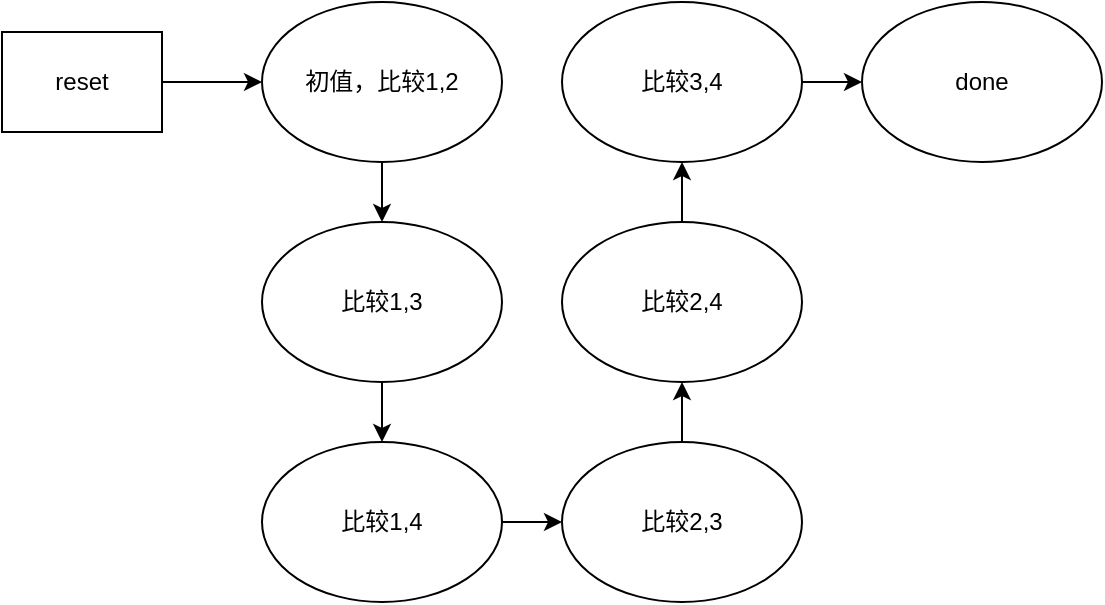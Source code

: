 <mxfile version="12.9.13" type="device"><diagram id="JisM5KyxNfxSpzrwSlw5" name="Page-1"><mxGraphModel dx="980" dy="577" grid="1" gridSize="10" guides="1" tooltips="1" connect="1" arrows="1" fold="1" page="1" pageScale="1" pageWidth="850" pageHeight="1100" math="0" shadow="0"><root><mxCell id="0"/><mxCell id="1" parent="0"/><mxCell id="ACmF_H8I6GKf1W7W1_um-7" style="edgeStyle=orthogonalEdgeStyle;rounded=0;orthogonalLoop=1;jettySize=auto;html=1;exitX=0.5;exitY=1;exitDx=0;exitDy=0;entryX=0.5;entryY=0;entryDx=0;entryDy=0;" edge="1" parent="1" source="ACmF_H8I6GKf1W7W1_um-1" target="ACmF_H8I6GKf1W7W1_um-3"><mxGeometry relative="1" as="geometry"/></mxCell><mxCell id="ACmF_H8I6GKf1W7W1_um-1" value="初值，比较1,2" style="ellipse;whiteSpace=wrap;html=1;" vertex="1" parent="1"><mxGeometry x="190" y="130" width="120" height="80" as="geometry"/></mxCell><mxCell id="ACmF_H8I6GKf1W7W1_um-8" style="edgeStyle=orthogonalEdgeStyle;rounded=0;orthogonalLoop=1;jettySize=auto;html=1;exitX=0.5;exitY=1;exitDx=0;exitDy=0;entryX=0.5;entryY=0;entryDx=0;entryDy=0;" edge="1" parent="1" source="ACmF_H8I6GKf1W7W1_um-3" target="ACmF_H8I6GKf1W7W1_um-4"><mxGeometry relative="1" as="geometry"/></mxCell><mxCell id="ACmF_H8I6GKf1W7W1_um-3" value="比较1,3" style="ellipse;whiteSpace=wrap;html=1;" vertex="1" parent="1"><mxGeometry x="190" y="240" width="120" height="80" as="geometry"/></mxCell><mxCell id="ACmF_H8I6GKf1W7W1_um-13" style="edgeStyle=orthogonalEdgeStyle;rounded=0;orthogonalLoop=1;jettySize=auto;html=1;exitX=1;exitY=0.5;exitDx=0;exitDy=0;entryX=0;entryY=0.5;entryDx=0;entryDy=0;" edge="1" parent="1" source="ACmF_H8I6GKf1W7W1_um-4" target="ACmF_H8I6GKf1W7W1_um-5"><mxGeometry relative="1" as="geometry"/></mxCell><mxCell id="ACmF_H8I6GKf1W7W1_um-4" value="比较1,4" style="ellipse;whiteSpace=wrap;html=1;" vertex="1" parent="1"><mxGeometry x="190" y="350" width="120" height="80" as="geometry"/></mxCell><mxCell id="ACmF_H8I6GKf1W7W1_um-14" style="edgeStyle=orthogonalEdgeStyle;rounded=0;orthogonalLoop=1;jettySize=auto;html=1;exitX=0.5;exitY=0;exitDx=0;exitDy=0;entryX=0.5;entryY=1;entryDx=0;entryDy=0;" edge="1" parent="1" source="ACmF_H8I6GKf1W7W1_um-5" target="ACmF_H8I6GKf1W7W1_um-6"><mxGeometry relative="1" as="geometry"/></mxCell><mxCell id="ACmF_H8I6GKf1W7W1_um-5" value="比较2,3" style="ellipse;whiteSpace=wrap;html=1;" vertex="1" parent="1"><mxGeometry x="340" y="350" width="120" height="80" as="geometry"/></mxCell><mxCell id="ACmF_H8I6GKf1W7W1_um-15" style="edgeStyle=orthogonalEdgeStyle;rounded=0;orthogonalLoop=1;jettySize=auto;html=1;exitX=0.5;exitY=0;exitDx=0;exitDy=0;entryX=0.5;entryY=1;entryDx=0;entryDy=0;" edge="1" parent="1" source="ACmF_H8I6GKf1W7W1_um-6" target="ACmF_H8I6GKf1W7W1_um-12"><mxGeometry relative="1" as="geometry"/></mxCell><mxCell id="ACmF_H8I6GKf1W7W1_um-6" value="&lt;span&gt;比较2,4&lt;/span&gt;" style="ellipse;whiteSpace=wrap;html=1;" vertex="1" parent="1"><mxGeometry x="340" y="240" width="120" height="80" as="geometry"/></mxCell><mxCell id="ACmF_H8I6GKf1W7W1_um-22" value="" style="edgeStyle=orthogonalEdgeStyle;rounded=0;orthogonalLoop=1;jettySize=auto;html=1;" edge="1" parent="1" source="ACmF_H8I6GKf1W7W1_um-12" target="ACmF_H8I6GKf1W7W1_um-20"><mxGeometry relative="1" as="geometry"/></mxCell><mxCell id="ACmF_H8I6GKf1W7W1_um-12" value="&lt;span&gt;比较3,4&lt;/span&gt;" style="ellipse;whiteSpace=wrap;html=1;" vertex="1" parent="1"><mxGeometry x="340" y="130" width="120" height="80" as="geometry"/></mxCell><mxCell id="ACmF_H8I6GKf1W7W1_um-19" value="" style="edgeStyle=orthogonalEdgeStyle;rounded=0;orthogonalLoop=1;jettySize=auto;html=1;" edge="1" parent="1" source="ACmF_H8I6GKf1W7W1_um-16" target="ACmF_H8I6GKf1W7W1_um-1"><mxGeometry relative="1" as="geometry"/></mxCell><mxCell id="ACmF_H8I6GKf1W7W1_um-16" value="reset" style="rounded=0;whiteSpace=wrap;html=1;" vertex="1" parent="1"><mxGeometry x="60" y="145" width="80" height="50" as="geometry"/></mxCell><mxCell id="ACmF_H8I6GKf1W7W1_um-20" value="&lt;span&gt;done&lt;/span&gt;" style="ellipse;whiteSpace=wrap;html=1;" vertex="1" parent="1"><mxGeometry x="490" y="130" width="120" height="80" as="geometry"/></mxCell></root></mxGraphModel></diagram></mxfile>